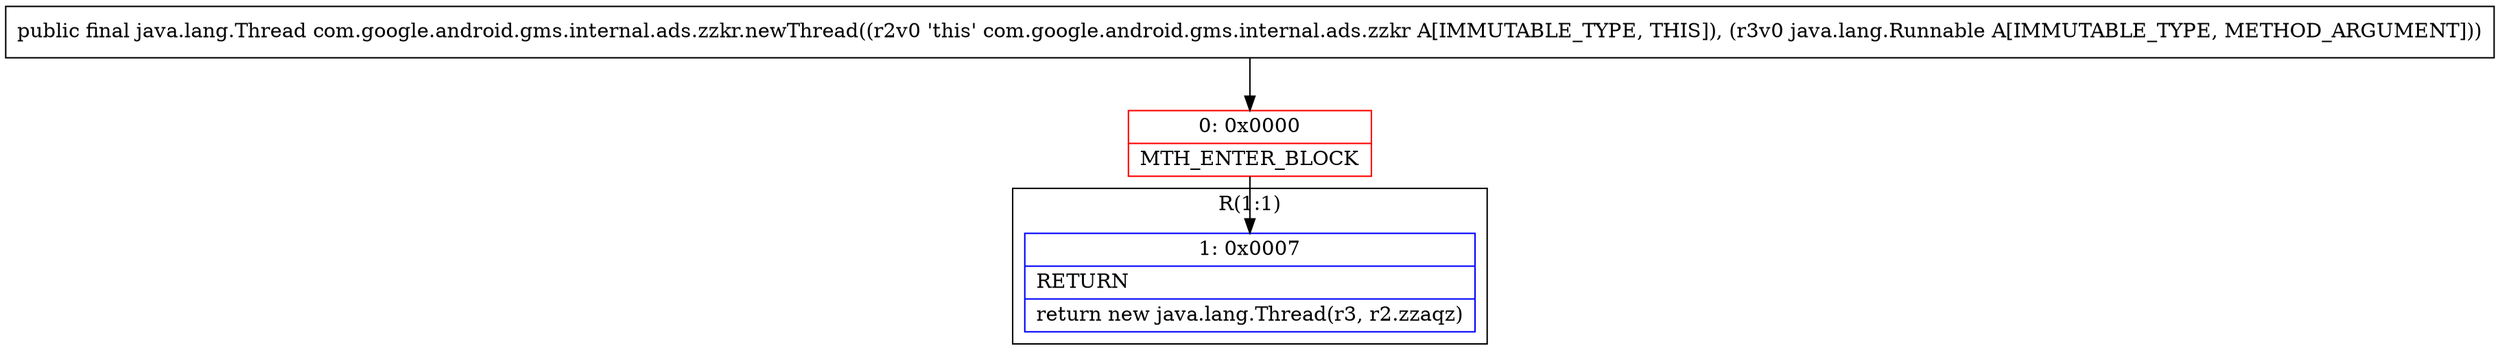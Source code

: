 digraph "CFG forcom.google.android.gms.internal.ads.zzkr.newThread(Ljava\/lang\/Runnable;)Ljava\/lang\/Thread;" {
subgraph cluster_Region_1187260955 {
label = "R(1:1)";
node [shape=record,color=blue];
Node_1 [shape=record,label="{1\:\ 0x0007|RETURN\l|return new java.lang.Thread(r3, r2.zzaqz)\l}"];
}
Node_0 [shape=record,color=red,label="{0\:\ 0x0000|MTH_ENTER_BLOCK\l}"];
MethodNode[shape=record,label="{public final java.lang.Thread com.google.android.gms.internal.ads.zzkr.newThread((r2v0 'this' com.google.android.gms.internal.ads.zzkr A[IMMUTABLE_TYPE, THIS]), (r3v0 java.lang.Runnable A[IMMUTABLE_TYPE, METHOD_ARGUMENT])) }"];
MethodNode -> Node_0;
Node_0 -> Node_1;
}

